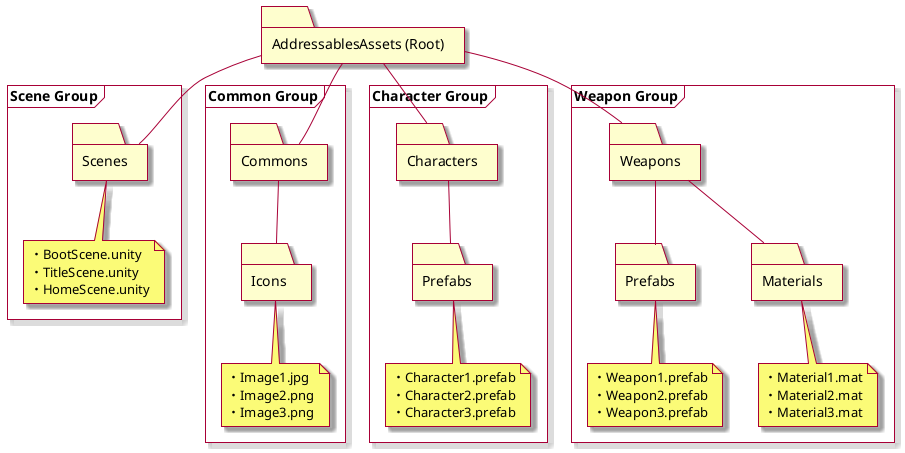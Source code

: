 @startuml 
skin rose

folder "AddressablesAssets (Root)" as Root

frame "Scene Group" {

folder Scenes
Root -- Scenes
note bottom of [Scenes] {
    ・BootScene.unity
    ・TitleScene.unity
    ・HomeScene.unity
}

}

frame "Common Group" {

folder Commons
folder Icons
Root -- Commons
Commons -- Icons
note bottom of [Icons] {
    ・Image1.jpg
    ・Image2.png
    ・Image3.png
}
}

frame "Character Group" {

folder Characters
folder Prefabs as CPrefabs
note bottom of [CPrefabs] {
    ・Character1.prefab
    ・Character2.prefab
    ・Character3.prefab
}
Root -- Characters
Characters -- CPrefabs

}

frame "Weapon Group" {

folder Weapons
folder Prefabs as WPrefabs
folder Materials
Root -- Weapons
Weapons -- WPrefabs
Weapons -- Materials
note bottom of [WPrefabs] {
    ・Weapon1.prefab
    ・Weapon2.prefab
    ・Weapon3.prefab
}
note bottom of [Materials] {
    ・Material1.mat
    ・Material2.mat
    ・Material3.mat
}

}

@enduml
